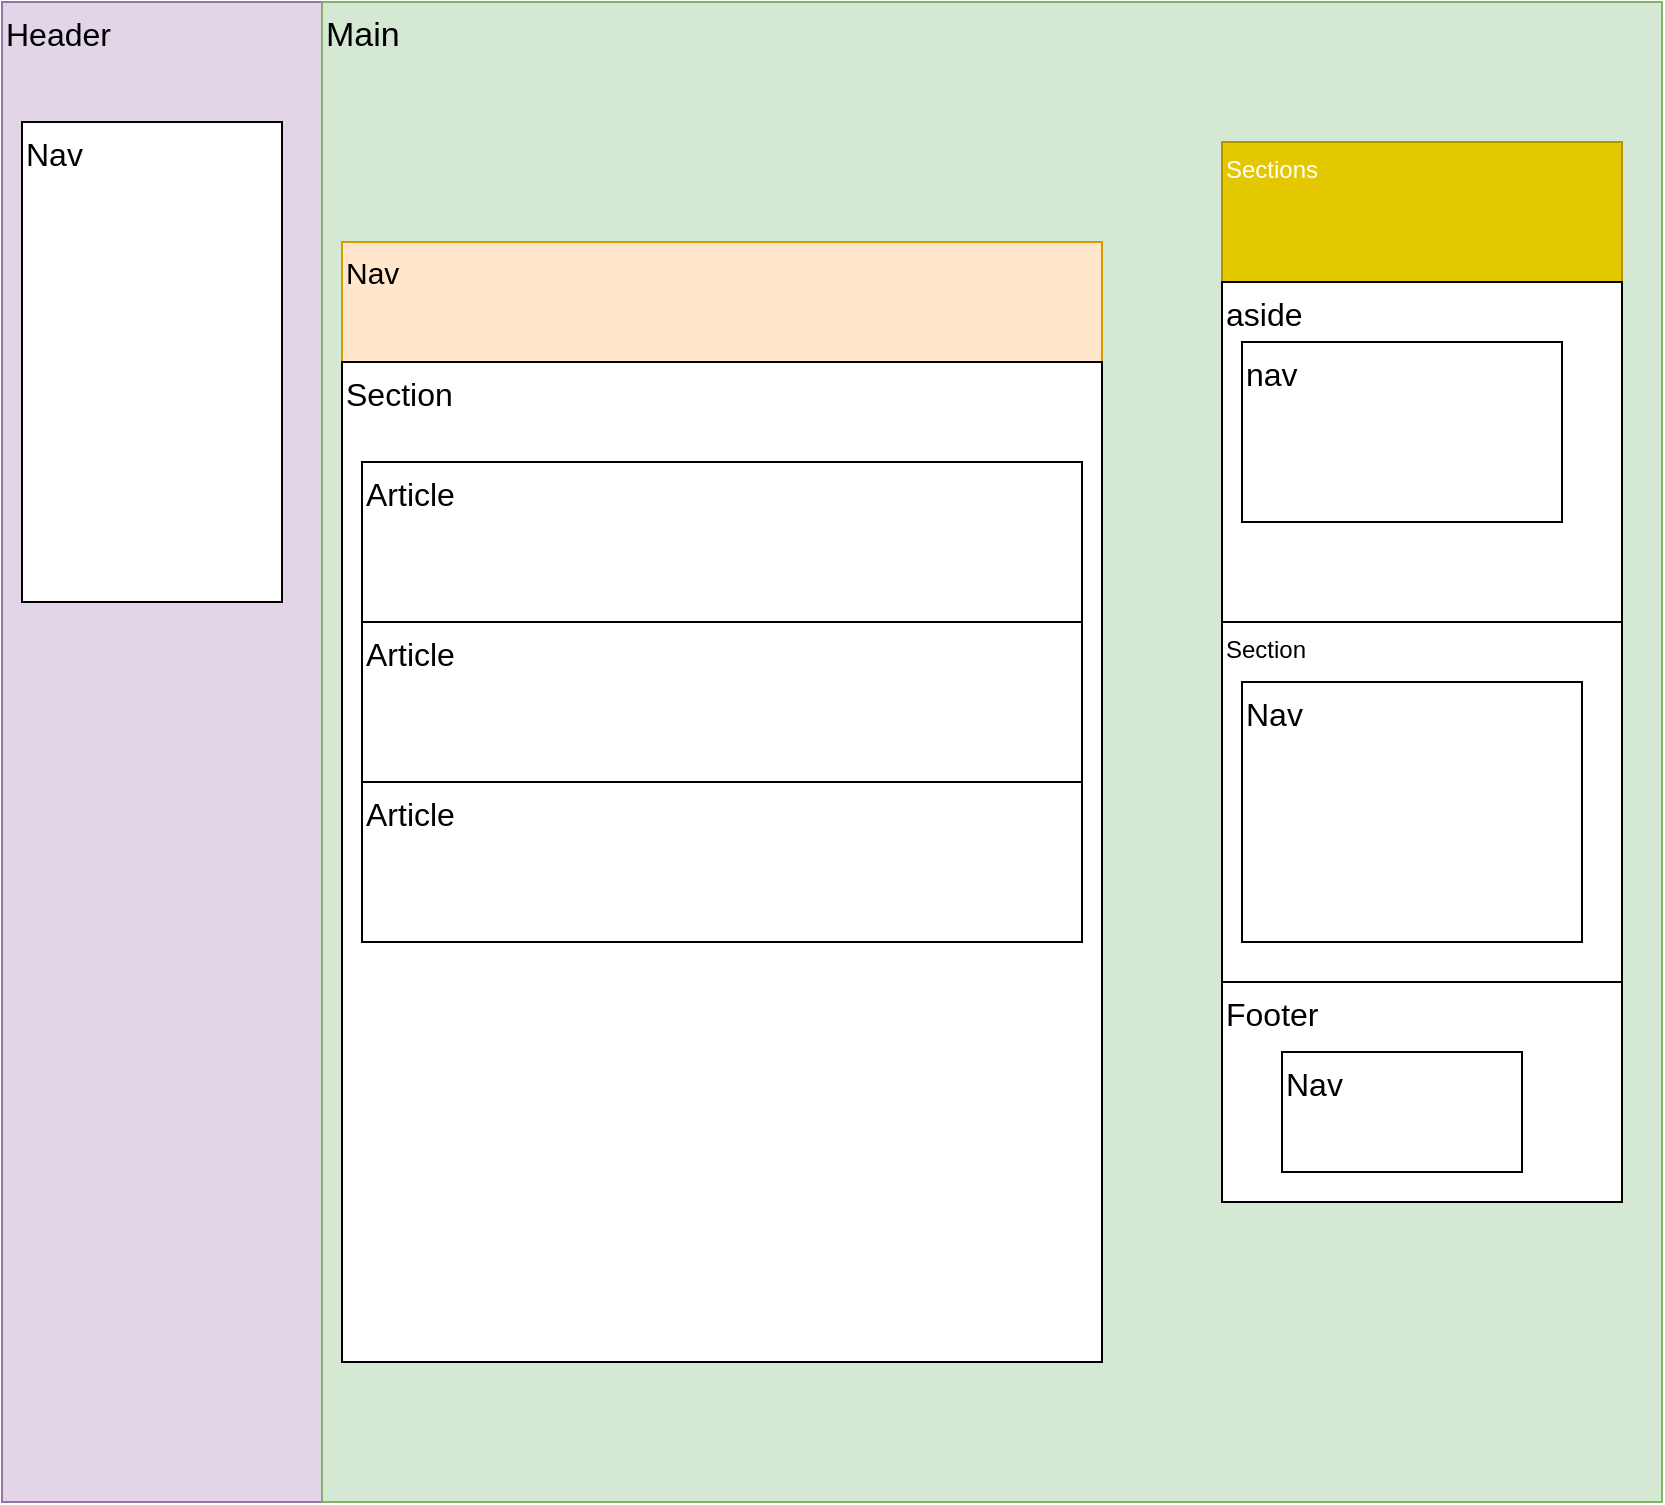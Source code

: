 <mxfile version="13.7.9" type="github">
  <diagram id="W11-plAif2d-_BQYy1_V" name="Page-1">
    <mxGraphModel dx="1422" dy="791" grid="1" gridSize="10" guides="1" tooltips="1" connect="1" arrows="1" fold="1" page="1" pageScale="1" pageWidth="827" pageHeight="1169" math="0" shadow="0">
      <root>
        <mxCell id="0" />
        <mxCell id="1" parent="0" />
        <mxCell id="LOwYJWTfquBKpg-FRSul-1" value="Header" style="rounded=0;whiteSpace=wrap;html=1;align=left;verticalAlign=top;fontSize=16;fillColor=#e1d5e7;strokeColor=#9673a6;" vertex="1" parent="1">
          <mxGeometry width="160" height="750" as="geometry" />
        </mxCell>
        <mxCell id="LOwYJWTfquBKpg-FRSul-2" value="&lt;div style=&quot;font-size: 17px;&quot; align=&quot;left&quot;&gt;Main&lt;/div&gt;" style="rounded=0;whiteSpace=wrap;html=1;align=left;verticalAlign=top;fontSize=17;fillColor=#d5e8d4;strokeColor=#82b366;" vertex="1" parent="1">
          <mxGeometry x="160" width="670" height="750" as="geometry" />
        </mxCell>
        <mxCell id="LOwYJWTfquBKpg-FRSul-3" value="Nav" style="rounded=0;whiteSpace=wrap;html=1;align=left;verticalAlign=top;fontSize=15;fillColor=#ffe6cc;strokeColor=#d79b00;" vertex="1" parent="1">
          <mxGeometry x="170" y="120" width="380" height="60" as="geometry" />
        </mxCell>
        <mxCell id="LOwYJWTfquBKpg-FRSul-5" value="Sections" style="rounded=0;whiteSpace=wrap;html=1;align=left;verticalAlign=top;fillColor=#e3c800;strokeColor=#B09500;fontColor=#ffffff;" vertex="1" parent="1">
          <mxGeometry x="610" y="70" width="200" height="70" as="geometry" />
        </mxCell>
        <mxCell id="LOwYJWTfquBKpg-FRSul-7" value="Section" style="rounded=0;whiteSpace=wrap;html=1;align=left;verticalAlign=top;" vertex="1" parent="1">
          <mxGeometry x="610" y="310" width="200" height="180" as="geometry" />
        </mxCell>
        <mxCell id="LOwYJWTfquBKpg-FRSul-8" value="&lt;font style=&quot;font-size: 16px&quot;&gt;Section&lt;/font&gt;" style="rounded=0;whiteSpace=wrap;html=1;align=left;verticalAlign=top;" vertex="1" parent="1">
          <mxGeometry x="170" y="180" width="380" height="500" as="geometry" />
        </mxCell>
        <mxCell id="LOwYJWTfquBKpg-FRSul-9" value="aside" style="rounded=0;whiteSpace=wrap;html=1;fontSize=16;align=left;verticalAlign=top;" vertex="1" parent="1">
          <mxGeometry x="610" y="140" width="200" height="170" as="geometry" />
        </mxCell>
        <mxCell id="LOwYJWTfquBKpg-FRSul-11" value="nav" style="rounded=0;whiteSpace=wrap;html=1;fontSize=16;align=left;verticalAlign=top;" vertex="1" parent="1">
          <mxGeometry x="620" y="170" width="160" height="90" as="geometry" />
        </mxCell>
        <mxCell id="LOwYJWTfquBKpg-FRSul-12" value="Nav" style="rounded=0;whiteSpace=wrap;html=1;fontSize=16;align=left;verticalAlign=top;" vertex="1" parent="1">
          <mxGeometry x="620" y="340" width="170" height="130" as="geometry" />
        </mxCell>
        <mxCell id="LOwYJWTfquBKpg-FRSul-13" value="Footer" style="rounded=0;whiteSpace=wrap;html=1;fontSize=16;align=left;verticalAlign=top;" vertex="1" parent="1">
          <mxGeometry x="610" y="490" width="200" height="110" as="geometry" />
        </mxCell>
        <mxCell id="LOwYJWTfquBKpg-FRSul-14" value="Nav" style="rounded=0;whiteSpace=wrap;html=1;fontSize=16;align=left;verticalAlign=top;" vertex="1" parent="1">
          <mxGeometry x="640" y="525" width="120" height="60" as="geometry" />
        </mxCell>
        <mxCell id="LOwYJWTfquBKpg-FRSul-15" value="Nav" style="rounded=0;whiteSpace=wrap;html=1;fontSize=16;align=left;verticalAlign=top;" vertex="1" parent="1">
          <mxGeometry x="10" y="60" width="130" height="240" as="geometry" />
        </mxCell>
        <mxCell id="LOwYJWTfquBKpg-FRSul-16" value="Article" style="rounded=0;whiteSpace=wrap;html=1;fontSize=16;align=left;verticalAlign=top;" vertex="1" parent="1">
          <mxGeometry x="180" y="230" width="360" height="90" as="geometry" />
        </mxCell>
        <mxCell id="LOwYJWTfquBKpg-FRSul-17" value="Article" style="rounded=0;whiteSpace=wrap;html=1;fontSize=16;align=left;verticalAlign=top;" vertex="1" parent="1">
          <mxGeometry x="180" y="310" width="360" height="100" as="geometry" />
        </mxCell>
        <mxCell id="LOwYJWTfquBKpg-FRSul-18" value="Article" style="rounded=0;whiteSpace=wrap;html=1;fontSize=16;align=left;verticalAlign=top;" vertex="1" parent="1">
          <mxGeometry x="180" y="390" width="360" height="80" as="geometry" />
        </mxCell>
        <mxCell id="LOwYJWTfquBKpg-FRSul-19" value="Nav" style="rounded=0;whiteSpace=wrap;html=1;fontSize=16;align=left;verticalAlign=top;" vertex="1" parent="1">
          <mxGeometry x="10" y="60" width="130" height="240" as="geometry" />
        </mxCell>
      </root>
    </mxGraphModel>
  </diagram>
</mxfile>
